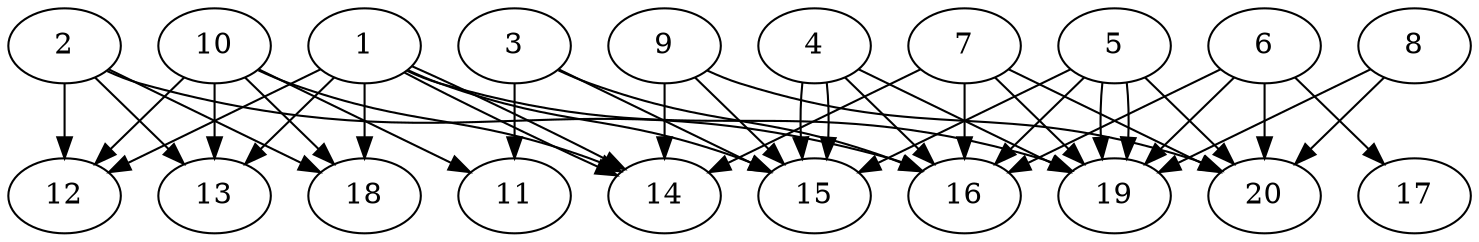 // DAG automatically generated by daggen at Thu Oct  3 13:58:43 2019
// ./daggen --dot -n 20 --ccr 0.3 --fat 0.9 --regular 0.5 --density 0.7 --mindata 5242880 --maxdata 52428800 
digraph G {
  1 [size="155992747", alpha="0.00", expect_size="46797824"] 
  1 -> 12 [size ="46797824"]
  1 -> 13 [size ="46797824"]
  1 -> 14 [size ="46797824"]
  1 -> 14 [size ="46797824"]
  1 -> 15 [size ="46797824"]
  1 -> 18 [size ="46797824"]
  1 -> 19 [size ="46797824"]
  2 [size="65078613", alpha="0.00", expect_size="19523584"] 
  2 -> 12 [size ="19523584"]
  2 -> 13 [size ="19523584"]
  2 -> 16 [size ="19523584"]
  2 -> 18 [size ="19523584"]
  3 [size="156125867", alpha="0.14", expect_size="46837760"] 
  3 -> 11 [size ="46837760"]
  3 -> 15 [size ="46837760"]
  3 -> 16 [size ="46837760"]
  4 [size="167734613", alpha="0.02", expect_size="50320384"] 
  4 -> 15 [size ="50320384"]
  4 -> 15 [size ="50320384"]
  4 -> 16 [size ="50320384"]
  4 -> 19 [size ="50320384"]
  5 [size="58873173", alpha="0.13", expect_size="17661952"] 
  5 -> 15 [size ="17661952"]
  5 -> 16 [size ="17661952"]
  5 -> 19 [size ="17661952"]
  5 -> 19 [size ="17661952"]
  5 -> 20 [size ="17661952"]
  6 [size="166331733", alpha="0.17", expect_size="49899520"] 
  6 -> 16 [size ="49899520"]
  6 -> 17 [size ="49899520"]
  6 -> 19 [size ="49899520"]
  6 -> 20 [size ="49899520"]
  7 [size="34474667", alpha="0.19", expect_size="10342400"] 
  7 -> 14 [size ="10342400"]
  7 -> 16 [size ="10342400"]
  7 -> 19 [size ="10342400"]
  7 -> 20 [size ="10342400"]
  8 [size="109595307", alpha="0.16", expect_size="32878592"] 
  8 -> 19 [size ="32878592"]
  8 -> 20 [size ="32878592"]
  9 [size="163177813", alpha="0.19", expect_size="48953344"] 
  9 -> 14 [size ="48953344"]
  9 -> 15 [size ="48953344"]
  9 -> 20 [size ="48953344"]
  10 [size="163846827", alpha="0.04", expect_size="49154048"] 
  10 -> 11 [size ="49154048"]
  10 -> 12 [size ="49154048"]
  10 -> 13 [size ="49154048"]
  10 -> 14 [size ="49154048"]
  10 -> 18 [size ="49154048"]
  11 [size="113227093", alpha="0.02", expect_size="33968128"] 
  12 [size="114022400", alpha="0.06", expect_size="34206720"] 
  13 [size="116596053", alpha="0.18", expect_size="34978816"] 
  14 [size="71144107", alpha="0.14", expect_size="21343232"] 
  15 [size="85862400", alpha="0.12", expect_size="25758720"] 
  16 [size="31426560", alpha="0.18", expect_size="9427968"] 
  17 [size="161802240", alpha="0.14", expect_size="48540672"] 
  18 [size="152746667", alpha="0.19", expect_size="45824000"] 
  19 [size="117729280", alpha="0.19", expect_size="35318784"] 
  20 [size="112595627", alpha="0.14", expect_size="33778688"] 
}
